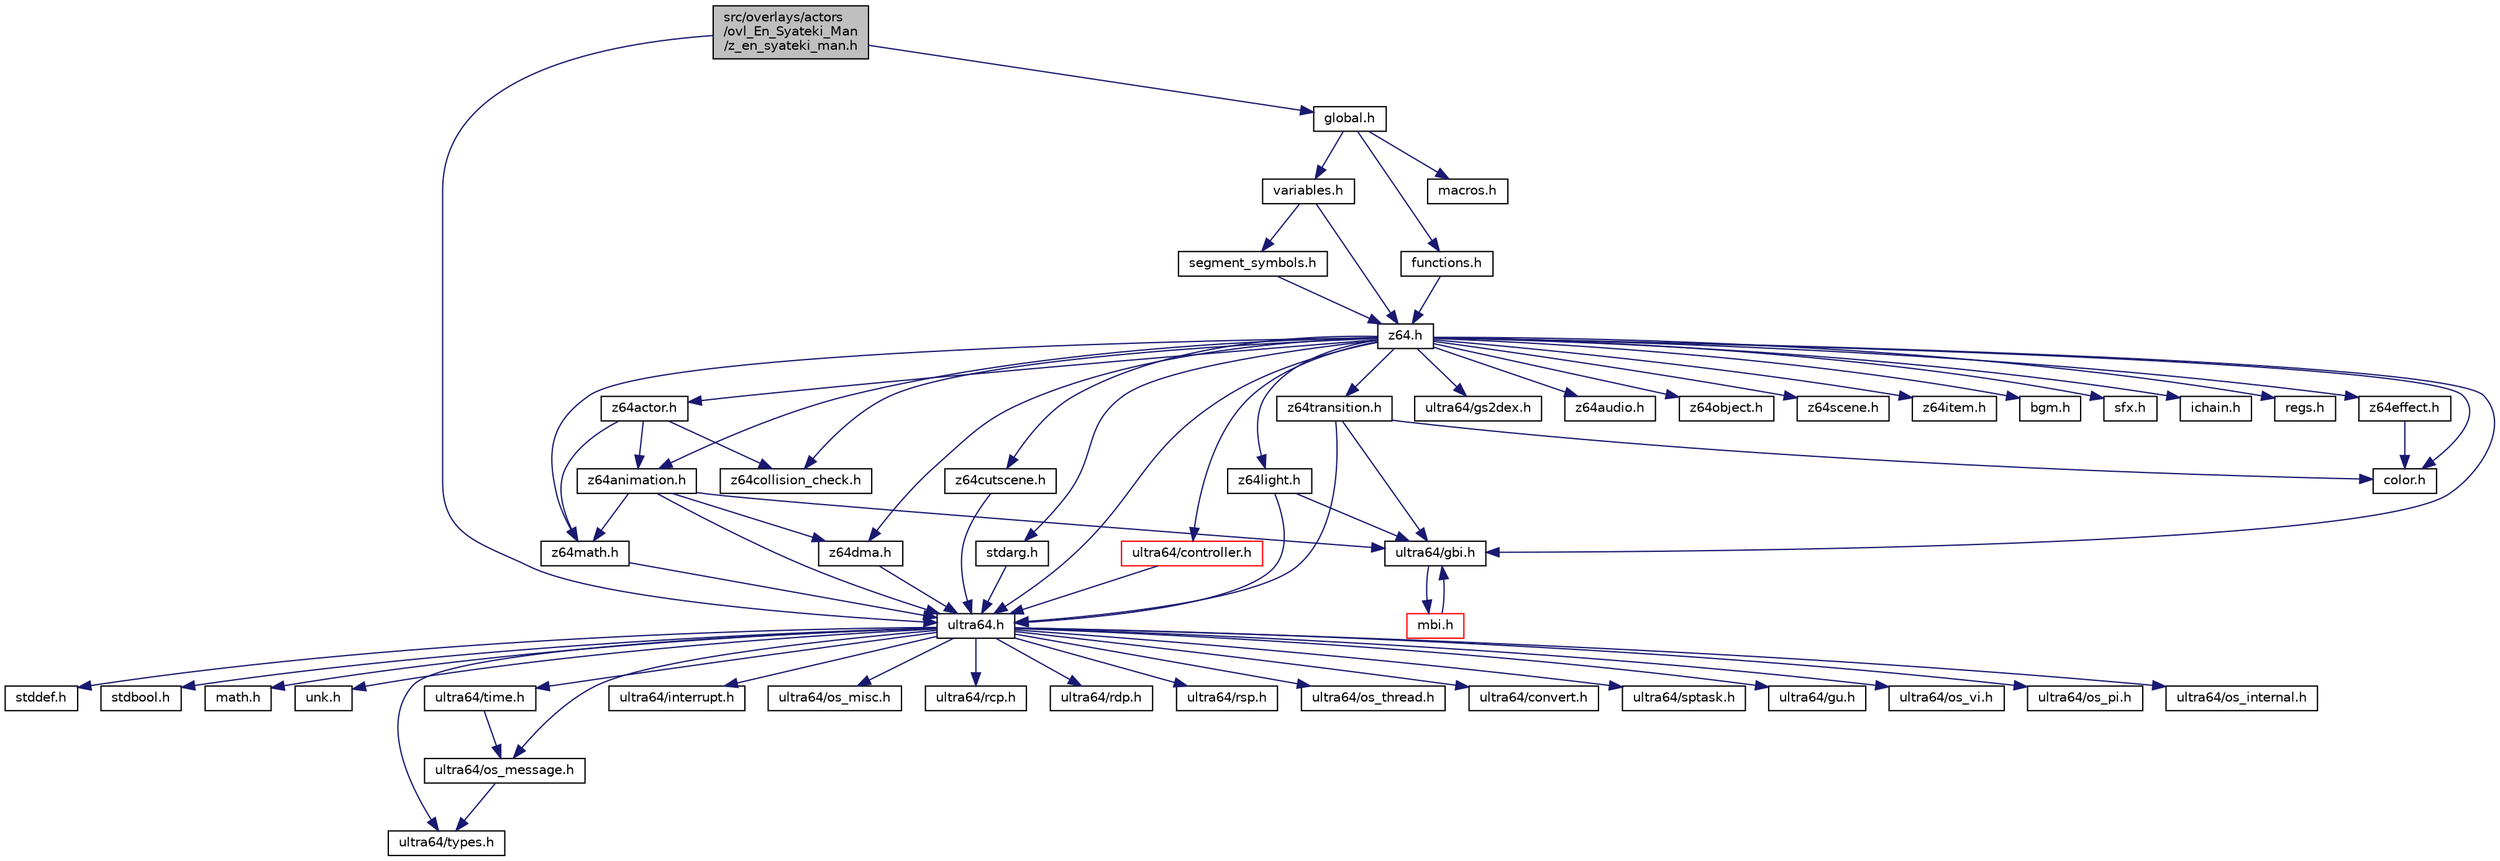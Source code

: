 digraph "src/overlays/actors/ovl_En_Syateki_Man/z_en_syateki_man.h"
{
 // LATEX_PDF_SIZE
  edge [fontname="Helvetica",fontsize="10",labelfontname="Helvetica",labelfontsize="10"];
  node [fontname="Helvetica",fontsize="10",shape=record];
  Node1 [label="src/overlays/actors\l/ovl_En_Syateki_Man\l/z_en_syateki_man.h",height=0.2,width=0.4,color="black", fillcolor="grey75", style="filled", fontcolor="black",tooltip=" "];
  Node1 -> Node2 [color="midnightblue",fontsize="10",style="solid",fontname="Helvetica"];
  Node2 [label="ultra64.h",height=0.2,width=0.4,color="black", fillcolor="white", style="filled",URL="$dd/d2f/ultra64_8h.html",tooltip=" "];
  Node2 -> Node3 [color="midnightblue",fontsize="10",style="solid",fontname="Helvetica"];
  Node3 [label="stddef.h",height=0.2,width=0.4,color="black", fillcolor="white", style="filled",URL="$d3/dce/stddef_8h.html",tooltip=" "];
  Node2 -> Node4 [color="midnightblue",fontsize="10",style="solid",fontname="Helvetica"];
  Node4 [label="stdbool.h",height=0.2,width=0.4,color="black", fillcolor="white", style="filled",URL="$d9/d5e/stdbool_8h.html",tooltip=" "];
  Node2 -> Node5 [color="midnightblue",fontsize="10",style="solid",fontname="Helvetica"];
  Node5 [label="math.h",height=0.2,width=0.4,color="black", fillcolor="white", style="filled",URL="$df/db1/math_8h.html",tooltip=" "];
  Node2 -> Node6 [color="midnightblue",fontsize="10",style="solid",fontname="Helvetica"];
  Node6 [label="unk.h",height=0.2,width=0.4,color="black", fillcolor="white", style="filled",URL="$d0/dd3/unk_8h.html",tooltip=" "];
  Node2 -> Node7 [color="midnightblue",fontsize="10",style="solid",fontname="Helvetica"];
  Node7 [label="ultra64/types.h",height=0.2,width=0.4,color="black", fillcolor="white", style="filled",URL="$d9/d49/types_8h.html",tooltip=" "];
  Node2 -> Node8 [color="midnightblue",fontsize="10",style="solid",fontname="Helvetica"];
  Node8 [label="ultra64/interrupt.h",height=0.2,width=0.4,color="black", fillcolor="white", style="filled",URL="$dd/d78/interrupt_8h.html",tooltip=" "];
  Node2 -> Node9 [color="midnightblue",fontsize="10",style="solid",fontname="Helvetica"];
  Node9 [label="ultra64/os_misc.h",height=0.2,width=0.4,color="black", fillcolor="white", style="filled",URL="$dd/df0/ultra64_2os__misc_8h.html",tooltip=" "];
  Node2 -> Node10 [color="midnightblue",fontsize="10",style="solid",fontname="Helvetica"];
  Node10 [label="ultra64/rcp.h",height=0.2,width=0.4,color="black", fillcolor="white", style="filled",URL="$d2/d96/rcp_8h.html",tooltip=" "];
  Node2 -> Node11 [color="midnightblue",fontsize="10",style="solid",fontname="Helvetica"];
  Node11 [label="ultra64/rdp.h",height=0.2,width=0.4,color="black", fillcolor="white", style="filled",URL="$d7/da1/rdp_8h.html",tooltip=" "];
  Node2 -> Node12 [color="midnightblue",fontsize="10",style="solid",fontname="Helvetica"];
  Node12 [label="ultra64/rsp.h",height=0.2,width=0.4,color="black", fillcolor="white", style="filled",URL="$d2/d96/rsp_8h.html",tooltip=" "];
  Node2 -> Node13 [color="midnightblue",fontsize="10",style="solid",fontname="Helvetica"];
  Node13 [label="ultra64/os_thread.h",height=0.2,width=0.4,color="black", fillcolor="white", style="filled",URL="$d6/dfc/ultra64_2os__thread_8h.html",tooltip=" "];
  Node2 -> Node14 [color="midnightblue",fontsize="10",style="solid",fontname="Helvetica"];
  Node14 [label="ultra64/convert.h",height=0.2,width=0.4,color="black", fillcolor="white", style="filled",URL="$d3/d82/convert_8h.html",tooltip=" "];
  Node2 -> Node15 [color="midnightblue",fontsize="10",style="solid",fontname="Helvetica"];
  Node15 [label="ultra64/time.h",height=0.2,width=0.4,color="black", fillcolor="white", style="filled",URL="$de/df7/time_8h.html",tooltip=" "];
  Node15 -> Node16 [color="midnightblue",fontsize="10",style="solid",fontname="Helvetica"];
  Node16 [label="ultra64/os_message.h",height=0.2,width=0.4,color="black", fillcolor="white", style="filled",URL="$da/de0/ultra64_2os__message_8h.html",tooltip=" "];
  Node16 -> Node7 [color="midnightblue",fontsize="10",style="solid",fontname="Helvetica"];
  Node2 -> Node16 [color="midnightblue",fontsize="10",style="solid",fontname="Helvetica"];
  Node2 -> Node17 [color="midnightblue",fontsize="10",style="solid",fontname="Helvetica"];
  Node17 [label="ultra64/sptask.h",height=0.2,width=0.4,color="black", fillcolor="white", style="filled",URL="$d9/d13/ultra64_2sptask_8h.html",tooltip=" "];
  Node2 -> Node18 [color="midnightblue",fontsize="10",style="solid",fontname="Helvetica"];
  Node18 [label="ultra64/gu.h",height=0.2,width=0.4,color="black", fillcolor="white", style="filled",URL="$d3/dcb/ultra64_2gu_8h.html",tooltip=" "];
  Node2 -> Node19 [color="midnightblue",fontsize="10",style="solid",fontname="Helvetica"];
  Node19 [label="ultra64/os_vi.h",height=0.2,width=0.4,color="black", fillcolor="white", style="filled",URL="$db/dc2/ultra64_2os__vi_8h.html",tooltip=" "];
  Node2 -> Node20 [color="midnightblue",fontsize="10",style="solid",fontname="Helvetica"];
  Node20 [label="ultra64/os_pi.h",height=0.2,width=0.4,color="black", fillcolor="white", style="filled",URL="$db/d93/ultra64_2os__pi_8h.html",tooltip=" "];
  Node2 -> Node21 [color="midnightblue",fontsize="10",style="solid",fontname="Helvetica"];
  Node21 [label="ultra64/os_internal.h",height=0.2,width=0.4,color="black", fillcolor="white", style="filled",URL="$dd/d86/ultra64_2os__internal_8h.html",tooltip=" "];
  Node1 -> Node22 [color="midnightblue",fontsize="10",style="solid",fontname="Helvetica"];
  Node22 [label="global.h",height=0.2,width=0.4,color="black", fillcolor="white", style="filled",URL="$d2/d49/global_8h.html",tooltip=" "];
  Node22 -> Node23 [color="midnightblue",fontsize="10",style="solid",fontname="Helvetica"];
  Node23 [label="functions.h",height=0.2,width=0.4,color="black", fillcolor="white", style="filled",URL="$d8/d5c/functions_8h.html",tooltip=" "];
  Node23 -> Node24 [color="midnightblue",fontsize="10",style="solid",fontname="Helvetica"];
  Node24 [label="z64.h",height=0.2,width=0.4,color="black", fillcolor="white", style="filled",URL="$d2/d67/z64_8h.html",tooltip=" "];
  Node24 -> Node2 [color="midnightblue",fontsize="10",style="solid",fontname="Helvetica"];
  Node24 -> Node25 [color="midnightblue",fontsize="10",style="solid",fontname="Helvetica"];
  Node25 [label="ultra64/gbi.h",height=0.2,width=0.4,color="black", fillcolor="white", style="filled",URL="$d3/daf/gbi_8h.html",tooltip=" "];
  Node25 -> Node26 [color="midnightblue",fontsize="10",style="solid",fontname="Helvetica"];
  Node26 [label="mbi.h",height=0.2,width=0.4,color="red", fillcolor="white", style="filled",URL="$dc/d59/ultra64_2mbi_8h.html",tooltip=" "];
  Node26 -> Node25 [color="midnightblue",fontsize="10",style="solid",fontname="Helvetica"];
  Node24 -> Node28 [color="midnightblue",fontsize="10",style="solid",fontname="Helvetica"];
  Node28 [label="ultra64/gs2dex.h",height=0.2,width=0.4,color="black", fillcolor="white", style="filled",URL="$d5/de2/ultra64_2gs2dex_8h.html",tooltip=" "];
  Node24 -> Node29 [color="midnightblue",fontsize="10",style="solid",fontname="Helvetica"];
  Node29 [label="ultra64/controller.h",height=0.2,width=0.4,color="red", fillcolor="white", style="filled",URL="$d2/dd9/controller_8h.html",tooltip=" "];
  Node29 -> Node2 [color="midnightblue",fontsize="10",style="solid",fontname="Helvetica"];
  Node24 -> Node33 [color="midnightblue",fontsize="10",style="solid",fontname="Helvetica"];
  Node33 [label="z64light.h",height=0.2,width=0.4,color="black", fillcolor="white", style="filled",URL="$d5/d6d/z64light_8h.html",tooltip=" "];
  Node33 -> Node2 [color="midnightblue",fontsize="10",style="solid",fontname="Helvetica"];
  Node33 -> Node25 [color="midnightblue",fontsize="10",style="solid",fontname="Helvetica"];
  Node24 -> Node34 [color="midnightblue",fontsize="10",style="solid",fontname="Helvetica"];
  Node34 [label="z64actor.h",height=0.2,width=0.4,color="black", fillcolor="white", style="filled",URL="$d0/d00/z64actor_8h.html",tooltip=" "];
  Node34 -> Node35 [color="midnightblue",fontsize="10",style="solid",fontname="Helvetica"];
  Node35 [label="z64animation.h",height=0.2,width=0.4,color="black", fillcolor="white", style="filled",URL="$d9/dfc/z64animation_8h.html",tooltip=" "];
  Node35 -> Node2 [color="midnightblue",fontsize="10",style="solid",fontname="Helvetica"];
  Node35 -> Node25 [color="midnightblue",fontsize="10",style="solid",fontname="Helvetica"];
  Node35 -> Node36 [color="midnightblue",fontsize="10",style="solid",fontname="Helvetica"];
  Node36 [label="z64dma.h",height=0.2,width=0.4,color="black", fillcolor="white", style="filled",URL="$dd/da4/z64dma_8h.html",tooltip=" "];
  Node36 -> Node2 [color="midnightblue",fontsize="10",style="solid",fontname="Helvetica"];
  Node35 -> Node37 [color="midnightblue",fontsize="10",style="solid",fontname="Helvetica"];
  Node37 [label="z64math.h",height=0.2,width=0.4,color="black", fillcolor="white", style="filled",URL="$df/d94/z64math_8h.html",tooltip=" "];
  Node37 -> Node2 [color="midnightblue",fontsize="10",style="solid",fontname="Helvetica"];
  Node34 -> Node37 [color="midnightblue",fontsize="10",style="solid",fontname="Helvetica"];
  Node34 -> Node38 [color="midnightblue",fontsize="10",style="solid",fontname="Helvetica"];
  Node38 [label="z64collision_check.h",height=0.2,width=0.4,color="black", fillcolor="white", style="filled",URL="$d3/ddc/z64collision__check_8h.html",tooltip=" "];
  Node24 -> Node39 [color="midnightblue",fontsize="10",style="solid",fontname="Helvetica"];
  Node39 [label="z64audio.h",height=0.2,width=0.4,color="black", fillcolor="white", style="filled",URL="$d9/df4/z64audio_8h.html",tooltip=" "];
  Node24 -> Node40 [color="midnightblue",fontsize="10",style="solid",fontname="Helvetica"];
  Node40 [label="z64object.h",height=0.2,width=0.4,color="black", fillcolor="white", style="filled",URL="$d6/dbe/z64object_8h.html",tooltip=" "];
  Node24 -> Node41 [color="midnightblue",fontsize="10",style="solid",fontname="Helvetica"];
  Node41 [label="z64cutscene.h",height=0.2,width=0.4,color="black", fillcolor="white", style="filled",URL="$df/d7a/z64cutscene_8h.html",tooltip=" "];
  Node41 -> Node2 [color="midnightblue",fontsize="10",style="solid",fontname="Helvetica"];
  Node24 -> Node38 [color="midnightblue",fontsize="10",style="solid",fontname="Helvetica"];
  Node24 -> Node42 [color="midnightblue",fontsize="10",style="solid",fontname="Helvetica"];
  Node42 [label="z64scene.h",height=0.2,width=0.4,color="black", fillcolor="white", style="filled",URL="$dd/d88/z64scene_8h.html",tooltip=" "];
  Node24 -> Node43 [color="midnightblue",fontsize="10",style="solid",fontname="Helvetica"];
  Node43 [label="z64effect.h",height=0.2,width=0.4,color="black", fillcolor="white", style="filled",URL="$d7/d2b/z64effect_8h.html",tooltip=" "];
  Node43 -> Node44 [color="midnightblue",fontsize="10",style="solid",fontname="Helvetica"];
  Node44 [label="color.h",height=0.2,width=0.4,color="black", fillcolor="white", style="filled",URL="$da/dec/color_8h.html",tooltip=" "];
  Node24 -> Node45 [color="midnightblue",fontsize="10",style="solid",fontname="Helvetica"];
  Node45 [label="z64item.h",height=0.2,width=0.4,color="black", fillcolor="white", style="filled",URL="$d7/dc4/z64item_8h.html",tooltip=" "];
  Node24 -> Node35 [color="midnightblue",fontsize="10",style="solid",fontname="Helvetica"];
  Node24 -> Node36 [color="midnightblue",fontsize="10",style="solid",fontname="Helvetica"];
  Node24 -> Node37 [color="midnightblue",fontsize="10",style="solid",fontname="Helvetica"];
  Node24 -> Node46 [color="midnightblue",fontsize="10",style="solid",fontname="Helvetica"];
  Node46 [label="z64transition.h",height=0.2,width=0.4,color="black", fillcolor="white", style="filled",URL="$d6/d6b/z64transition_8h.html",tooltip=" "];
  Node46 -> Node2 [color="midnightblue",fontsize="10",style="solid",fontname="Helvetica"];
  Node46 -> Node25 [color="midnightblue",fontsize="10",style="solid",fontname="Helvetica"];
  Node46 -> Node44 [color="midnightblue",fontsize="10",style="solid",fontname="Helvetica"];
  Node24 -> Node47 [color="midnightblue",fontsize="10",style="solid",fontname="Helvetica"];
  Node47 [label="bgm.h",height=0.2,width=0.4,color="black", fillcolor="white", style="filled",URL="$d8/d61/bgm_8h.html",tooltip=" "];
  Node24 -> Node48 [color="midnightblue",fontsize="10",style="solid",fontname="Helvetica"];
  Node48 [label="sfx.h",height=0.2,width=0.4,color="black", fillcolor="white", style="filled",URL="$de/d76/sfx_8h.html",tooltip=" "];
  Node24 -> Node44 [color="midnightblue",fontsize="10",style="solid",fontname="Helvetica"];
  Node24 -> Node49 [color="midnightblue",fontsize="10",style="solid",fontname="Helvetica"];
  Node49 [label="ichain.h",height=0.2,width=0.4,color="black", fillcolor="white", style="filled",URL="$db/da4/ichain_8h.html",tooltip=" "];
  Node24 -> Node50 [color="midnightblue",fontsize="10",style="solid",fontname="Helvetica"];
  Node50 [label="stdarg.h",height=0.2,width=0.4,color="black", fillcolor="white", style="filled",URL="$d1/d2d/stdarg_8h.html",tooltip=" "];
  Node50 -> Node2 [color="midnightblue",fontsize="10",style="solid",fontname="Helvetica"];
  Node24 -> Node51 [color="midnightblue",fontsize="10",style="solid",fontname="Helvetica"];
  Node51 [label="regs.h",height=0.2,width=0.4,color="black", fillcolor="white", style="filled",URL="$d8/d29/regs_8h.html",tooltip=" "];
  Node22 -> Node52 [color="midnightblue",fontsize="10",style="solid",fontname="Helvetica"];
  Node52 [label="variables.h",height=0.2,width=0.4,color="black", fillcolor="white", style="filled",URL="$de/dca/variables_8h.html",tooltip=" "];
  Node52 -> Node24 [color="midnightblue",fontsize="10",style="solid",fontname="Helvetica"];
  Node52 -> Node53 [color="midnightblue",fontsize="10",style="solid",fontname="Helvetica"];
  Node53 [label="segment_symbols.h",height=0.2,width=0.4,color="black", fillcolor="white", style="filled",URL="$d9/d72/segment__symbols_8h.html",tooltip=" "];
  Node53 -> Node24 [color="midnightblue",fontsize="10",style="solid",fontname="Helvetica"];
  Node22 -> Node54 [color="midnightblue",fontsize="10",style="solid",fontname="Helvetica"];
  Node54 [label="macros.h",height=0.2,width=0.4,color="black", fillcolor="white", style="filled",URL="$de/d3c/macros_8h.html",tooltip=" "];
}
